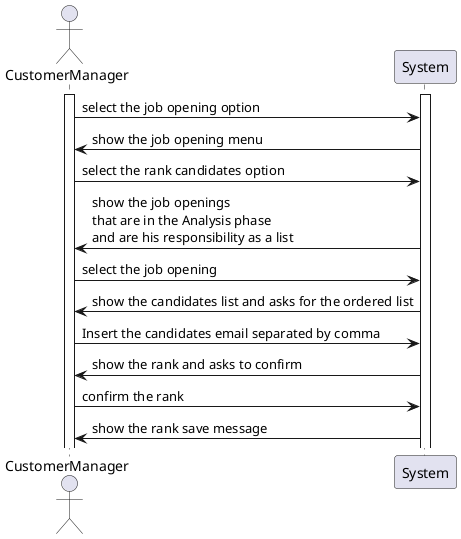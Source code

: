 @startuml

actor CustomerManager
participant System

activate CustomerManager
activate System

CustomerManager -> System: select the job opening option
System -> CustomerManager: show the job opening menu
CustomerManager -> System: select the rank candidates option
System -> CustomerManager: show the job openings \nthat are in the Analysis phase \nand are his responsibility as a list
CustomerManager -> System: select the job opening
System -> CustomerManager: show the candidates list and asks for the ordered list
CustomerManager-> System: Insert the candidates email separated by comma
System -> CustomerManager: show the rank and asks to confirm
CustomerManager -> System: confirm the rank
System -> CustomerManager: show the rank save message
@enduml